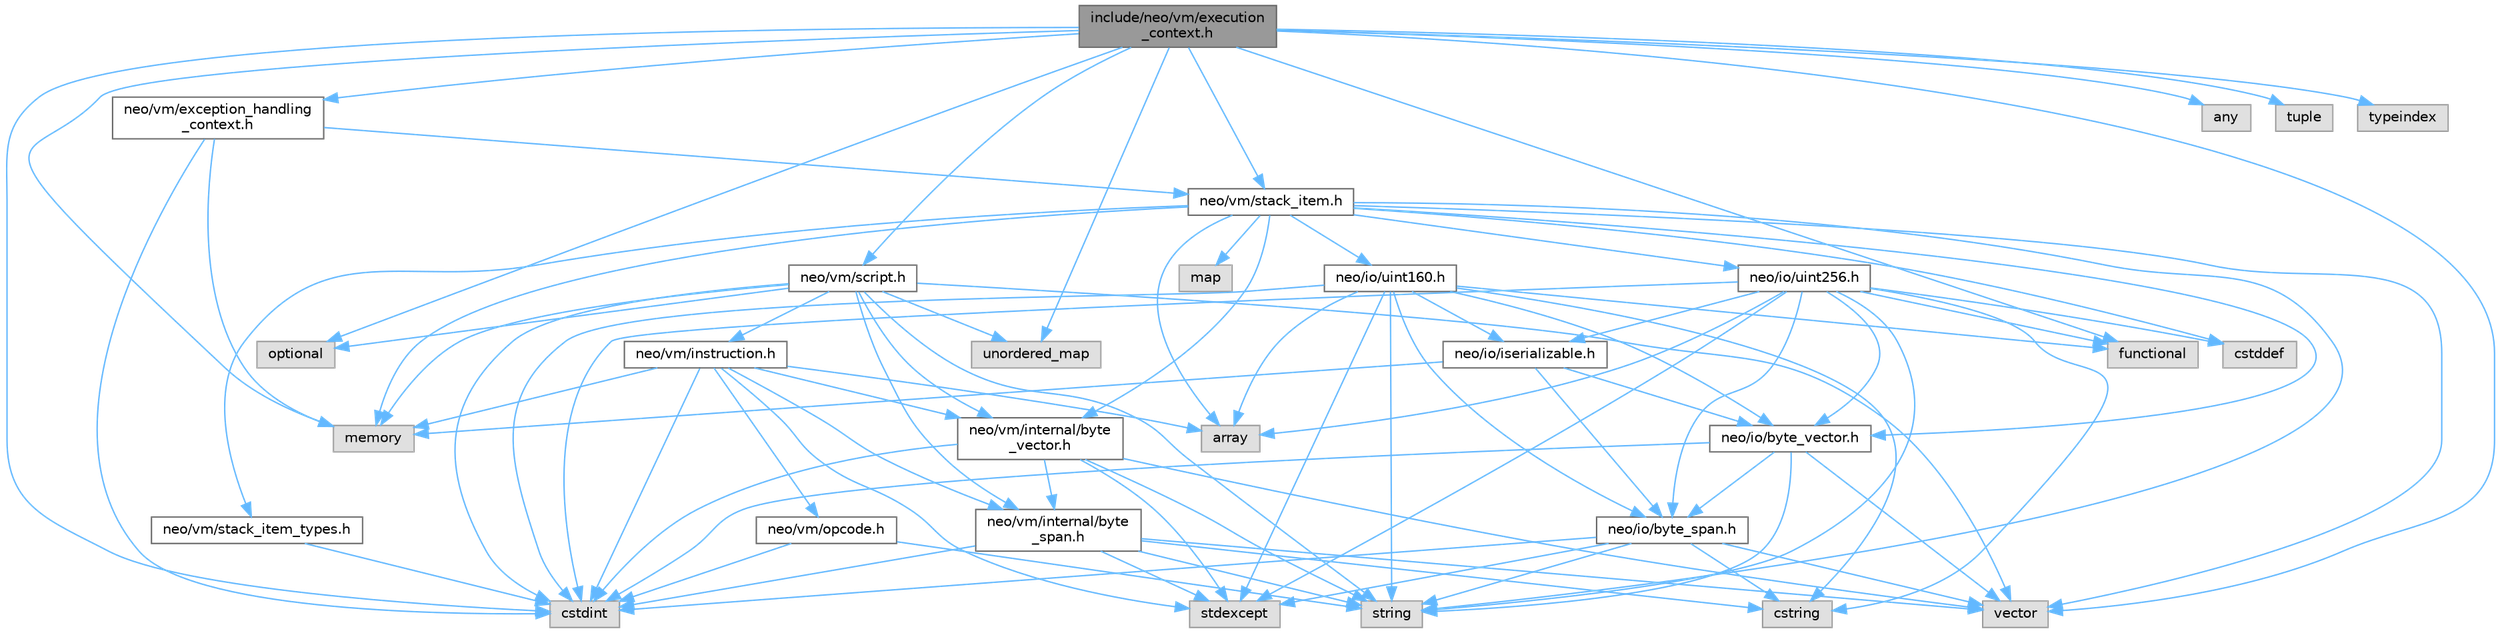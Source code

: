 digraph "include/neo/vm/execution_context.h"
{
 // LATEX_PDF_SIZE
  bgcolor="transparent";
  edge [fontname=Helvetica,fontsize=10,labelfontname=Helvetica,labelfontsize=10];
  node [fontname=Helvetica,fontsize=10,shape=box,height=0.2,width=0.4];
  Node1 [id="Node000001",label="include/neo/vm/execution\l_context.h",height=0.2,width=0.4,color="gray40", fillcolor="grey60", style="filled", fontcolor="black",tooltip=" "];
  Node1 -> Node2 [id="edge87_Node000001_Node000002",color="steelblue1",style="solid",tooltip=" "];
  Node2 [id="Node000002",label="neo/vm/exception_handling\l_context.h",height=0.2,width=0.4,color="grey40", fillcolor="white", style="filled",URL="$exception__handling__context_8h.html",tooltip=" "];
  Node2 -> Node3 [id="edge88_Node000002_Node000003",color="steelblue1",style="solid",tooltip=" "];
  Node3 [id="Node000003",label="neo/vm/stack_item.h",height=0.2,width=0.4,color="grey40", fillcolor="white", style="filled",URL="$stack__item_8h.html",tooltip=" "];
  Node3 -> Node4 [id="edge89_Node000003_Node000004",color="steelblue1",style="solid",tooltip=" "];
  Node4 [id="Node000004",label="neo/io/byte_vector.h",height=0.2,width=0.4,color="grey40", fillcolor="white", style="filled",URL="$io_2byte__vector_8h.html",tooltip=" "];
  Node4 -> Node5 [id="edge90_Node000004_Node000005",color="steelblue1",style="solid",tooltip=" "];
  Node5 [id="Node000005",label="neo/io/byte_span.h",height=0.2,width=0.4,color="grey40", fillcolor="white", style="filled",URL="$io_2byte__span_8h.html",tooltip=" "];
  Node5 -> Node6 [id="edge91_Node000005_Node000006",color="steelblue1",style="solid",tooltip=" "];
  Node6 [id="Node000006",label="cstdint",height=0.2,width=0.4,color="grey60", fillcolor="#E0E0E0", style="filled",tooltip=" "];
  Node5 -> Node7 [id="edge92_Node000005_Node000007",color="steelblue1",style="solid",tooltip=" "];
  Node7 [id="Node000007",label="cstring",height=0.2,width=0.4,color="grey60", fillcolor="#E0E0E0", style="filled",tooltip=" "];
  Node5 -> Node8 [id="edge93_Node000005_Node000008",color="steelblue1",style="solid",tooltip=" "];
  Node8 [id="Node000008",label="stdexcept",height=0.2,width=0.4,color="grey60", fillcolor="#E0E0E0", style="filled",tooltip=" "];
  Node5 -> Node9 [id="edge94_Node000005_Node000009",color="steelblue1",style="solid",tooltip=" "];
  Node9 [id="Node000009",label="string",height=0.2,width=0.4,color="grey60", fillcolor="#E0E0E0", style="filled",tooltip=" "];
  Node5 -> Node10 [id="edge95_Node000005_Node000010",color="steelblue1",style="solid",tooltip=" "];
  Node10 [id="Node000010",label="vector",height=0.2,width=0.4,color="grey60", fillcolor="#E0E0E0", style="filled",tooltip=" "];
  Node4 -> Node6 [id="edge96_Node000004_Node000006",color="steelblue1",style="solid",tooltip=" "];
  Node4 -> Node9 [id="edge97_Node000004_Node000009",color="steelblue1",style="solid",tooltip=" "];
  Node4 -> Node10 [id="edge98_Node000004_Node000010",color="steelblue1",style="solid",tooltip=" "];
  Node3 -> Node11 [id="edge99_Node000003_Node000011",color="steelblue1",style="solid",tooltip=" "];
  Node11 [id="Node000011",label="neo/io/uint160.h",height=0.2,width=0.4,color="grey40", fillcolor="white", style="filled",URL="$uint160_8h.html",tooltip=" "];
  Node11 -> Node5 [id="edge100_Node000011_Node000005",color="steelblue1",style="solid",tooltip=" "];
  Node11 -> Node4 [id="edge101_Node000011_Node000004",color="steelblue1",style="solid",tooltip=" "];
  Node11 -> Node12 [id="edge102_Node000011_Node000012",color="steelblue1",style="solid",tooltip=" "];
  Node12 [id="Node000012",label="neo/io/iserializable.h",height=0.2,width=0.4,color="grey40", fillcolor="white", style="filled",URL="$iserializable_8h.html",tooltip=" "];
  Node12 -> Node5 [id="edge103_Node000012_Node000005",color="steelblue1",style="solid",tooltip=" "];
  Node12 -> Node4 [id="edge104_Node000012_Node000004",color="steelblue1",style="solid",tooltip=" "];
  Node12 -> Node13 [id="edge105_Node000012_Node000013",color="steelblue1",style="solid",tooltip=" "];
  Node13 [id="Node000013",label="memory",height=0.2,width=0.4,color="grey60", fillcolor="#E0E0E0", style="filled",tooltip=" "];
  Node11 -> Node14 [id="edge106_Node000011_Node000014",color="steelblue1",style="solid",tooltip=" "];
  Node14 [id="Node000014",label="array",height=0.2,width=0.4,color="grey60", fillcolor="#E0E0E0", style="filled",tooltip=" "];
  Node11 -> Node6 [id="edge107_Node000011_Node000006",color="steelblue1",style="solid",tooltip=" "];
  Node11 -> Node7 [id="edge108_Node000011_Node000007",color="steelblue1",style="solid",tooltip=" "];
  Node11 -> Node15 [id="edge109_Node000011_Node000015",color="steelblue1",style="solid",tooltip=" "];
  Node15 [id="Node000015",label="functional",height=0.2,width=0.4,color="grey60", fillcolor="#E0E0E0", style="filled",tooltip=" "];
  Node11 -> Node8 [id="edge110_Node000011_Node000008",color="steelblue1",style="solid",tooltip=" "];
  Node11 -> Node9 [id="edge111_Node000011_Node000009",color="steelblue1",style="solid",tooltip=" "];
  Node3 -> Node16 [id="edge112_Node000003_Node000016",color="steelblue1",style="solid",tooltip=" "];
  Node16 [id="Node000016",label="neo/io/uint256.h",height=0.2,width=0.4,color="grey40", fillcolor="white", style="filled",URL="$uint256_8h.html",tooltip=" "];
  Node16 -> Node5 [id="edge113_Node000016_Node000005",color="steelblue1",style="solid",tooltip=" "];
  Node16 -> Node4 [id="edge114_Node000016_Node000004",color="steelblue1",style="solid",tooltip=" "];
  Node16 -> Node12 [id="edge115_Node000016_Node000012",color="steelblue1",style="solid",tooltip=" "];
  Node16 -> Node14 [id="edge116_Node000016_Node000014",color="steelblue1",style="solid",tooltip=" "];
  Node16 -> Node17 [id="edge117_Node000016_Node000017",color="steelblue1",style="solid",tooltip=" "];
  Node17 [id="Node000017",label="cstddef",height=0.2,width=0.4,color="grey60", fillcolor="#E0E0E0", style="filled",tooltip=" "];
  Node16 -> Node6 [id="edge118_Node000016_Node000006",color="steelblue1",style="solid",tooltip=" "];
  Node16 -> Node7 [id="edge119_Node000016_Node000007",color="steelblue1",style="solid",tooltip=" "];
  Node16 -> Node15 [id="edge120_Node000016_Node000015",color="steelblue1",style="solid",tooltip=" "];
  Node16 -> Node8 [id="edge121_Node000016_Node000008",color="steelblue1",style="solid",tooltip=" "];
  Node16 -> Node9 [id="edge122_Node000016_Node000009",color="steelblue1",style="solid",tooltip=" "];
  Node3 -> Node18 [id="edge123_Node000003_Node000018",color="steelblue1",style="solid",tooltip=" "];
  Node18 [id="Node000018",label="neo/vm/internal/byte\l_vector.h",height=0.2,width=0.4,color="grey40", fillcolor="white", style="filled",URL="$vm_2internal_2byte__vector_8h.html",tooltip=" "];
  Node18 -> Node19 [id="edge124_Node000018_Node000019",color="steelblue1",style="solid",tooltip=" "];
  Node19 [id="Node000019",label="neo/vm/internal/byte\l_span.h",height=0.2,width=0.4,color="grey40", fillcolor="white", style="filled",URL="$vm_2internal_2byte__span_8h.html",tooltip=" "];
  Node19 -> Node6 [id="edge125_Node000019_Node000006",color="steelblue1",style="solid",tooltip=" "];
  Node19 -> Node7 [id="edge126_Node000019_Node000007",color="steelblue1",style="solid",tooltip=" "];
  Node19 -> Node8 [id="edge127_Node000019_Node000008",color="steelblue1",style="solid",tooltip=" "];
  Node19 -> Node9 [id="edge128_Node000019_Node000009",color="steelblue1",style="solid",tooltip=" "];
  Node19 -> Node10 [id="edge129_Node000019_Node000010",color="steelblue1",style="solid",tooltip=" "];
  Node18 -> Node6 [id="edge130_Node000018_Node000006",color="steelblue1",style="solid",tooltip=" "];
  Node18 -> Node8 [id="edge131_Node000018_Node000008",color="steelblue1",style="solid",tooltip=" "];
  Node18 -> Node9 [id="edge132_Node000018_Node000009",color="steelblue1",style="solid",tooltip=" "];
  Node18 -> Node10 [id="edge133_Node000018_Node000010",color="steelblue1",style="solid",tooltip=" "];
  Node3 -> Node20 [id="edge134_Node000003_Node000020",color="steelblue1",style="solid",tooltip=" "];
  Node20 [id="Node000020",label="neo/vm/stack_item_types.h",height=0.2,width=0.4,color="grey40", fillcolor="white", style="filled",URL="$stack__item__types_8h.html",tooltip=" "];
  Node20 -> Node6 [id="edge135_Node000020_Node000006",color="steelblue1",style="solid",tooltip=" "];
  Node3 -> Node14 [id="edge136_Node000003_Node000014",color="steelblue1",style="solid",tooltip=" "];
  Node3 -> Node17 [id="edge137_Node000003_Node000017",color="steelblue1",style="solid",tooltip=" "];
  Node3 -> Node21 [id="edge138_Node000003_Node000021",color="steelblue1",style="solid",tooltip=" "];
  Node21 [id="Node000021",label="map",height=0.2,width=0.4,color="grey60", fillcolor="#E0E0E0", style="filled",tooltip=" "];
  Node3 -> Node13 [id="edge139_Node000003_Node000013",color="steelblue1",style="solid",tooltip=" "];
  Node3 -> Node9 [id="edge140_Node000003_Node000009",color="steelblue1",style="solid",tooltip=" "];
  Node3 -> Node10 [id="edge141_Node000003_Node000010",color="steelblue1",style="solid",tooltip=" "];
  Node2 -> Node6 [id="edge142_Node000002_Node000006",color="steelblue1",style="solid",tooltip=" "];
  Node2 -> Node13 [id="edge143_Node000002_Node000013",color="steelblue1",style="solid",tooltip=" "];
  Node1 -> Node22 [id="edge144_Node000001_Node000022",color="steelblue1",style="solid",tooltip=" "];
  Node22 [id="Node000022",label="neo/vm/script.h",height=0.2,width=0.4,color="grey40", fillcolor="white", style="filled",URL="$script_8h.html",tooltip=" "];
  Node22 -> Node23 [id="edge145_Node000022_Node000023",color="steelblue1",style="solid",tooltip=" "];
  Node23 [id="Node000023",label="neo/vm/instruction.h",height=0.2,width=0.4,color="grey40", fillcolor="white", style="filled",URL="$instruction_8h.html",tooltip=" "];
  Node23 -> Node19 [id="edge146_Node000023_Node000019",color="steelblue1",style="solid",tooltip=" "];
  Node23 -> Node18 [id="edge147_Node000023_Node000018",color="steelblue1",style="solid",tooltip=" "];
  Node23 -> Node24 [id="edge148_Node000023_Node000024",color="steelblue1",style="solid",tooltip=" "];
  Node24 [id="Node000024",label="neo/vm/opcode.h",height=0.2,width=0.4,color="grey40", fillcolor="white", style="filled",URL="$opcode_8h.html",tooltip=" "];
  Node24 -> Node6 [id="edge149_Node000024_Node000006",color="steelblue1",style="solid",tooltip=" "];
  Node24 -> Node9 [id="edge150_Node000024_Node000009",color="steelblue1",style="solid",tooltip=" "];
  Node23 -> Node14 [id="edge151_Node000023_Node000014",color="steelblue1",style="solid",tooltip=" "];
  Node23 -> Node6 [id="edge152_Node000023_Node000006",color="steelblue1",style="solid",tooltip=" "];
  Node23 -> Node13 [id="edge153_Node000023_Node000013",color="steelblue1",style="solid",tooltip=" "];
  Node23 -> Node8 [id="edge154_Node000023_Node000008",color="steelblue1",style="solid",tooltip=" "];
  Node22 -> Node19 [id="edge155_Node000022_Node000019",color="steelblue1",style="solid",tooltip=" "];
  Node22 -> Node18 [id="edge156_Node000022_Node000018",color="steelblue1",style="solid",tooltip=" "];
  Node22 -> Node6 [id="edge157_Node000022_Node000006",color="steelblue1",style="solid",tooltip=" "];
  Node22 -> Node13 [id="edge158_Node000022_Node000013",color="steelblue1",style="solid",tooltip=" "];
  Node22 -> Node25 [id="edge159_Node000022_Node000025",color="steelblue1",style="solid",tooltip=" "];
  Node25 [id="Node000025",label="optional",height=0.2,width=0.4,color="grey60", fillcolor="#E0E0E0", style="filled",tooltip=" "];
  Node22 -> Node9 [id="edge160_Node000022_Node000009",color="steelblue1",style="solid",tooltip=" "];
  Node22 -> Node26 [id="edge161_Node000022_Node000026",color="steelblue1",style="solid",tooltip=" "];
  Node26 [id="Node000026",label="unordered_map",height=0.2,width=0.4,color="grey60", fillcolor="#E0E0E0", style="filled",tooltip=" "];
  Node22 -> Node10 [id="edge162_Node000022_Node000010",color="steelblue1",style="solid",tooltip=" "];
  Node1 -> Node3 [id="edge163_Node000001_Node000003",color="steelblue1",style="solid",tooltip=" "];
  Node1 -> Node27 [id="edge164_Node000001_Node000027",color="steelblue1",style="solid",tooltip=" "];
  Node27 [id="Node000027",label="any",height=0.2,width=0.4,color="grey60", fillcolor="#E0E0E0", style="filled",tooltip=" "];
  Node1 -> Node6 [id="edge165_Node000001_Node000006",color="steelblue1",style="solid",tooltip=" "];
  Node1 -> Node15 [id="edge166_Node000001_Node000015",color="steelblue1",style="solid",tooltip=" "];
  Node1 -> Node13 [id="edge167_Node000001_Node000013",color="steelblue1",style="solid",tooltip=" "];
  Node1 -> Node25 [id="edge168_Node000001_Node000025",color="steelblue1",style="solid",tooltip=" "];
  Node1 -> Node28 [id="edge169_Node000001_Node000028",color="steelblue1",style="solid",tooltip=" "];
  Node28 [id="Node000028",label="tuple",height=0.2,width=0.4,color="grey60", fillcolor="#E0E0E0", style="filled",tooltip=" "];
  Node1 -> Node29 [id="edge170_Node000001_Node000029",color="steelblue1",style="solid",tooltip=" "];
  Node29 [id="Node000029",label="typeindex",height=0.2,width=0.4,color="grey60", fillcolor="#E0E0E0", style="filled",tooltip=" "];
  Node1 -> Node26 [id="edge171_Node000001_Node000026",color="steelblue1",style="solid",tooltip=" "];
  Node1 -> Node10 [id="edge172_Node000001_Node000010",color="steelblue1",style="solid",tooltip=" "];
}

